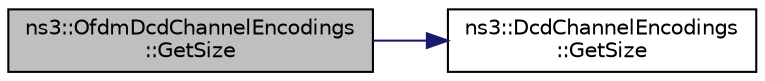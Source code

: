 digraph "ns3::OfdmDcdChannelEncodings::GetSize"
{
 // LATEX_PDF_SIZE
  edge [fontname="Helvetica",fontsize="10",labelfontname="Helvetica",labelfontsize="10"];
  node [fontname="Helvetica",fontsize="10",shape=record];
  rankdir="LR";
  Node1 [label="ns3::OfdmDcdChannelEncodings\l::GetSize",height=0.2,width=0.4,color="black", fillcolor="grey75", style="filled", fontcolor="black",tooltip="Get size field."];
  Node1 -> Node2 [color="midnightblue",fontsize="10",style="solid",fontname="Helvetica"];
  Node2 [label="ns3::DcdChannelEncodings\l::GetSize",height=0.2,width=0.4,color="black", fillcolor="white", style="filled",URL="$classns3_1_1_dcd_channel_encodings.html#ae3bc90e694598da0ffcc45bd7bed143d",tooltip="Get size field."];
}
